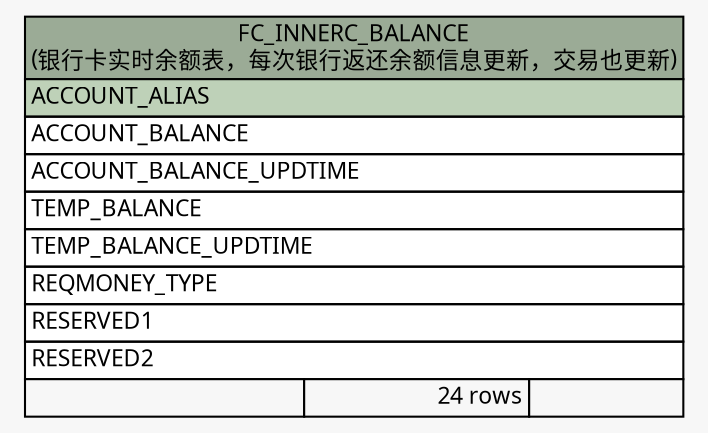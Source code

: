 // dot 2.26.0 on Linux 2.6.32-504.8.1.el6.x86_64
// SchemaSpy rev Unknown
digraph "FC_INNERC_BALANCE" {
  graph [
    rankdir="RL"
    bgcolor="#f7f7f7"
    nodesep="0.18"
    ranksep="0.46"
    fontname="Microsoft YaHei"
    fontsize="11"
  ];
  node [
    fontname="Microsoft YaHei"
    fontsize="11"
    shape="plaintext"
  ];
  edge [
    arrowsize="0.8"
  ];
  "FC_INNERC_BALANCE" [
    label=<
    <TABLE BORDER="0" CELLBORDER="1" CELLSPACING="0" BGCOLOR="#ffffff">
      <TR><TD COLSPAN="3" BGCOLOR="#9bab96" ALIGN="CENTER">FC_INNERC_BALANCE<br/>(银行卡实时余额表，每次银行返还余额信息更新，交易也更新)</TD></TR>
      <TR><TD PORT="ACCOUNT_ALIAS" COLSPAN="3" BGCOLOR="#bed1b8" ALIGN="LEFT">ACCOUNT_ALIAS</TD></TR>
      <TR><TD PORT="ACCOUNT_BALANCE" COLSPAN="3" ALIGN="LEFT">ACCOUNT_BALANCE</TD></TR>
      <TR><TD PORT="ACCOUNT_BALANCE_UPDTIME" COLSPAN="3" ALIGN="LEFT">ACCOUNT_BALANCE_UPDTIME</TD></TR>
      <TR><TD PORT="TEMP_BALANCE" COLSPAN="3" ALIGN="LEFT">TEMP_BALANCE</TD></TR>
      <TR><TD PORT="TEMP_BALANCE_UPDTIME" COLSPAN="3" ALIGN="LEFT">TEMP_BALANCE_UPDTIME</TD></TR>
      <TR><TD PORT="REQMONEY_TYPE" COLSPAN="3" ALIGN="LEFT">REQMONEY_TYPE</TD></TR>
      <TR><TD PORT="RESERVED1" COLSPAN="3" ALIGN="LEFT">RESERVED1</TD></TR>
      <TR><TD PORT="RESERVED2" COLSPAN="3" ALIGN="LEFT">RESERVED2</TD></TR>
      <TR><TD ALIGN="LEFT" BGCOLOR="#f7f7f7">  </TD><TD ALIGN="RIGHT" BGCOLOR="#f7f7f7">24 rows</TD><TD ALIGN="RIGHT" BGCOLOR="#f7f7f7">  </TD></TR>
    </TABLE>>
    URL="tables/FC_INNERC_BALANCE.html"
    tooltip="FC_INNERC_BALANCE"
  ];
}
